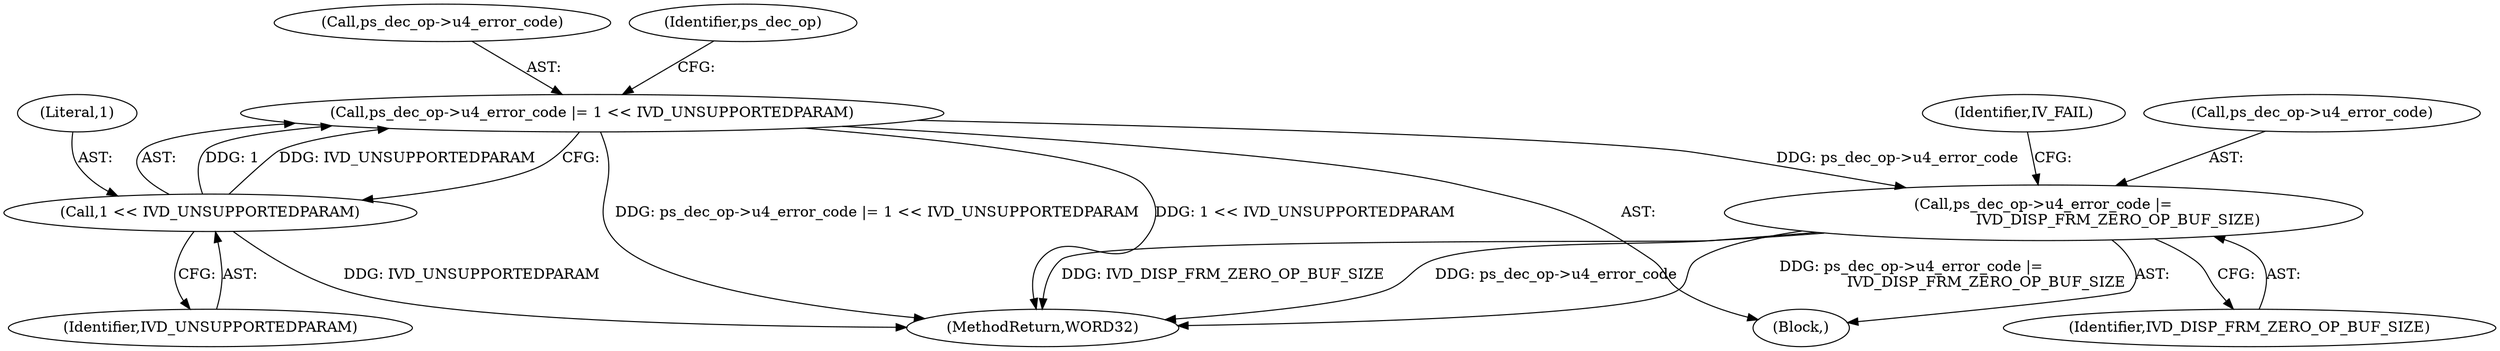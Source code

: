 digraph "0_Android_326fe991a4b7971e8aeaf4ac775491dd8abd85bb@pointer" {
"1000441" [label="(Call,ps_dec_op->u4_error_code |= 1 << IVD_UNSUPPORTEDPARAM)"];
"1000445" [label="(Call,1 << IVD_UNSUPPORTEDPARAM)"];
"1000448" [label="(Call,ps_dec_op->u4_error_code |=\n                                IVD_DISP_FRM_ZERO_OP_BUF_SIZE)"];
"1000442" [label="(Call,ps_dec_op->u4_error_code)"];
"1000447" [label="(Identifier,IVD_UNSUPPORTEDPARAM)"];
"1000446" [label="(Literal,1)"];
"1000445" [label="(Call,1 << IVD_UNSUPPORTEDPARAM)"];
"1000449" [label="(Call,ps_dec_op->u4_error_code)"];
"1000454" [label="(Identifier,IV_FAIL)"];
"1000441" [label="(Call,ps_dec_op->u4_error_code |= 1 << IVD_UNSUPPORTEDPARAM)"];
"1000452" [label="(Identifier,IVD_DISP_FRM_ZERO_OP_BUF_SIZE)"];
"1000440" [label="(Block,)"];
"1002147" [label="(MethodReturn,WORD32)"];
"1000448" [label="(Call,ps_dec_op->u4_error_code |=\n                                IVD_DISP_FRM_ZERO_OP_BUF_SIZE)"];
"1000450" [label="(Identifier,ps_dec_op)"];
"1000441" -> "1000440"  [label="AST: "];
"1000441" -> "1000445"  [label="CFG: "];
"1000442" -> "1000441"  [label="AST: "];
"1000445" -> "1000441"  [label="AST: "];
"1000450" -> "1000441"  [label="CFG: "];
"1000441" -> "1002147"  [label="DDG: 1 << IVD_UNSUPPORTEDPARAM"];
"1000441" -> "1002147"  [label="DDG: ps_dec_op->u4_error_code |= 1 << IVD_UNSUPPORTEDPARAM"];
"1000445" -> "1000441"  [label="DDG: 1"];
"1000445" -> "1000441"  [label="DDG: IVD_UNSUPPORTEDPARAM"];
"1000441" -> "1000448"  [label="DDG: ps_dec_op->u4_error_code"];
"1000445" -> "1000447"  [label="CFG: "];
"1000446" -> "1000445"  [label="AST: "];
"1000447" -> "1000445"  [label="AST: "];
"1000445" -> "1002147"  [label="DDG: IVD_UNSUPPORTEDPARAM"];
"1000448" -> "1000440"  [label="AST: "];
"1000448" -> "1000452"  [label="CFG: "];
"1000449" -> "1000448"  [label="AST: "];
"1000452" -> "1000448"  [label="AST: "];
"1000454" -> "1000448"  [label="CFG: "];
"1000448" -> "1002147"  [label="DDG: IVD_DISP_FRM_ZERO_OP_BUF_SIZE"];
"1000448" -> "1002147"  [label="DDG: ps_dec_op->u4_error_code"];
"1000448" -> "1002147"  [label="DDG: ps_dec_op->u4_error_code |=\n                                IVD_DISP_FRM_ZERO_OP_BUF_SIZE"];
}
